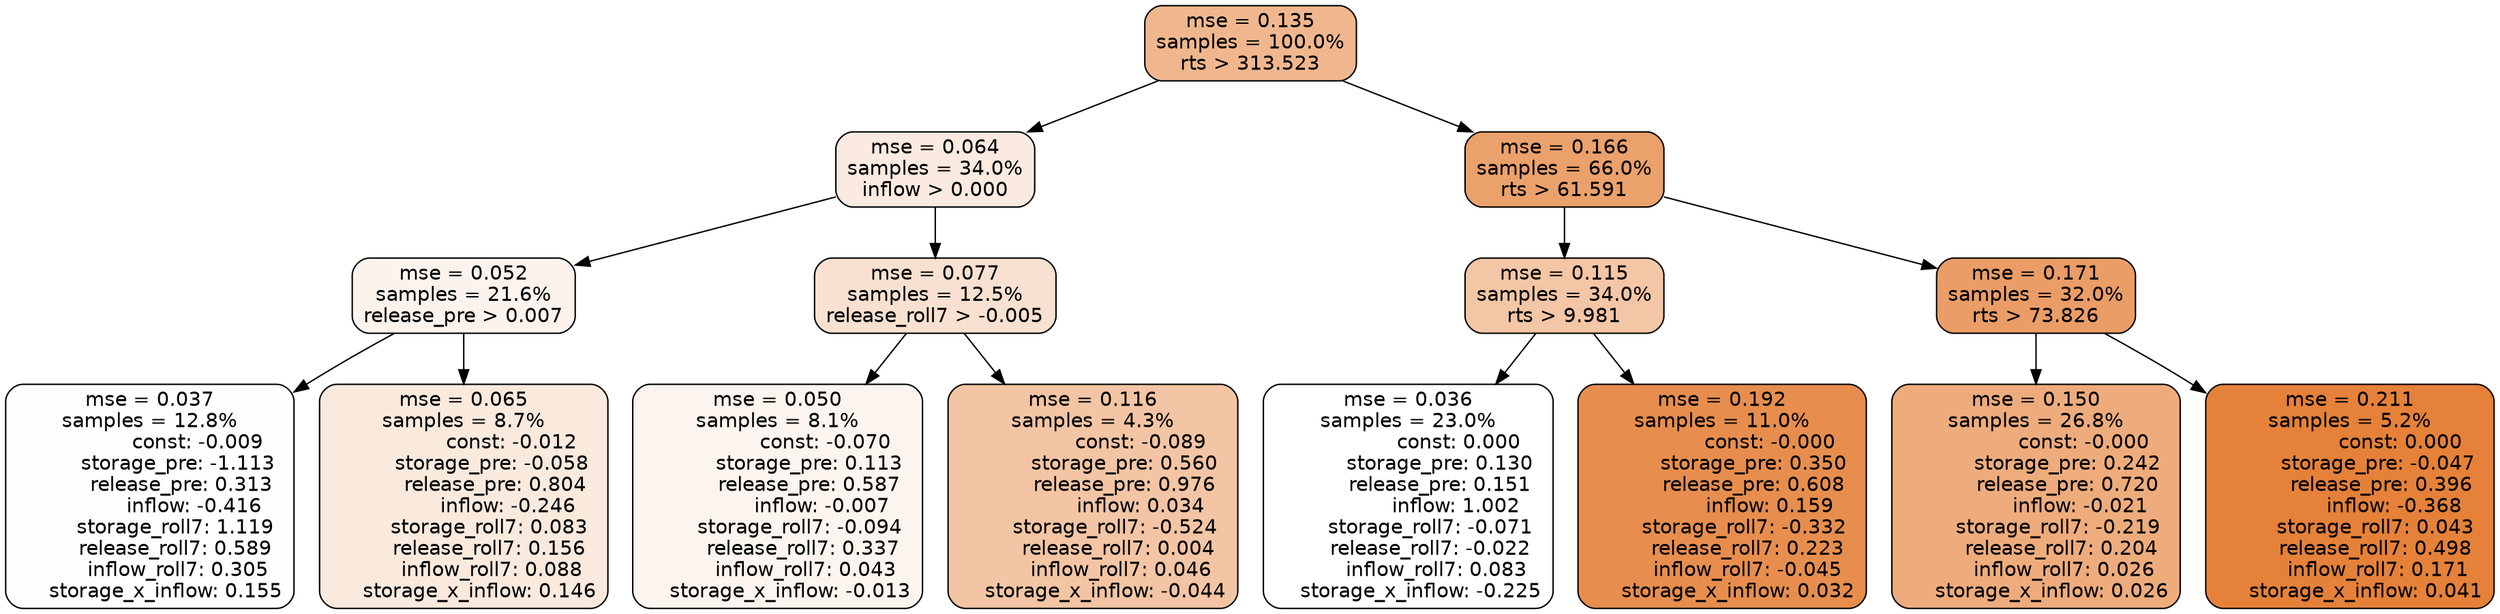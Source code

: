 digraph tree {
node [shape=rectangle, style="filled, rounded", color="black", fontname=helvetica] ;
edge [fontname=helvetica] ;
	"0" [label="mse = 0.135
samples = 100.0%
rts > 313.523", fillcolor="#f0b78f"]
	"8" [label="mse = 0.064
samples = 34.0%
inflow > 0.000", fillcolor="#faeadf"]
	"1" [label="mse = 0.166
samples = 66.0%
rts > 61.591", fillcolor="#eba16b"]
	"9" [label="mse = 0.052
samples = 21.6%
release_pre > 0.007", fillcolor="#fcf3ed"]
	"12" [label="mse = 0.077
samples = 12.5%
release_roll7 > -0.005", fillcolor="#f8e1d0"]
	"2" [label="mse = 0.115
samples = 34.0%
rts > 9.981", fillcolor="#f3c6a5"]
	"5" [label="mse = 0.171
samples = 32.0%
rts > 73.826", fillcolor="#ea9d66"]
	"10" [label="mse = 0.037
samples = 12.8%
               const: -0.009
         storage_pre: -1.113
          release_pre: 0.313
              inflow: -0.416
        storage_roll7: 1.119
        release_roll7: 0.589
         inflow_roll7: 0.305
     storage_x_inflow: 0.155", fillcolor="#fefefe"]
	"11" [label="mse = 0.065
samples = 8.7%
               const: -0.012
         storage_pre: -0.058
          release_pre: 0.804
              inflow: -0.246
        storage_roll7: 0.083
        release_roll7: 0.156
         inflow_roll7: 0.088
     storage_x_inflow: 0.146", fillcolor="#faeade"]
	"13" [label="mse = 0.050
samples = 8.1%
               const: -0.070
          storage_pre: 0.113
          release_pre: 0.587
              inflow: -0.007
       storage_roll7: -0.094
        release_roll7: 0.337
         inflow_roll7: 0.043
    storage_x_inflow: -0.013", fillcolor="#fcf5ef"]
	"14" [label="mse = 0.116
samples = 4.3%
               const: -0.089
          storage_pre: 0.560
          release_pre: 0.976
               inflow: 0.034
       storage_roll7: -0.524
        release_roll7: 0.004
         inflow_roll7: 0.046
    storage_x_inflow: -0.044", fillcolor="#f3c5a4"]
	"3" [label="mse = 0.036
samples = 23.0%
                const: 0.000
          storage_pre: 0.130
          release_pre: 0.151
               inflow: 1.002
       storage_roll7: -0.071
       release_roll7: -0.022
         inflow_roll7: 0.083
    storage_x_inflow: -0.225", fillcolor="#ffffff"]
	"4" [label="mse = 0.192
samples = 11.0%
               const: -0.000
          storage_pre: 0.350
          release_pre: 0.608
               inflow: 0.159
       storage_roll7: -0.332
        release_roll7: 0.223
        inflow_roll7: -0.045
     storage_x_inflow: 0.032", fillcolor="#e78e4e"]
	"7" [label="mse = 0.150
samples = 26.8%
               const: -0.000
          storage_pre: 0.242
          release_pre: 0.720
              inflow: -0.021
       storage_roll7: -0.219
        release_roll7: 0.204
         inflow_roll7: 0.026
     storage_x_inflow: 0.026", fillcolor="#eeac7d"]
	"6" [label="mse = 0.211
samples = 5.2%
                const: 0.000
         storage_pre: -0.047
          release_pre: 0.396
              inflow: -0.368
        storage_roll7: 0.043
        release_roll7: 0.498
         inflow_roll7: 0.171
     storage_x_inflow: 0.041", fillcolor="#e58139"]

	"0" -> "1"
	"0" -> "8"
	"8" -> "9"
	"8" -> "12"
	"1" -> "2"
	"1" -> "5"
	"9" -> "10"
	"9" -> "11"
	"12" -> "13"
	"12" -> "14"
	"2" -> "3"
	"2" -> "4"
	"5" -> "6"
	"5" -> "7"
}